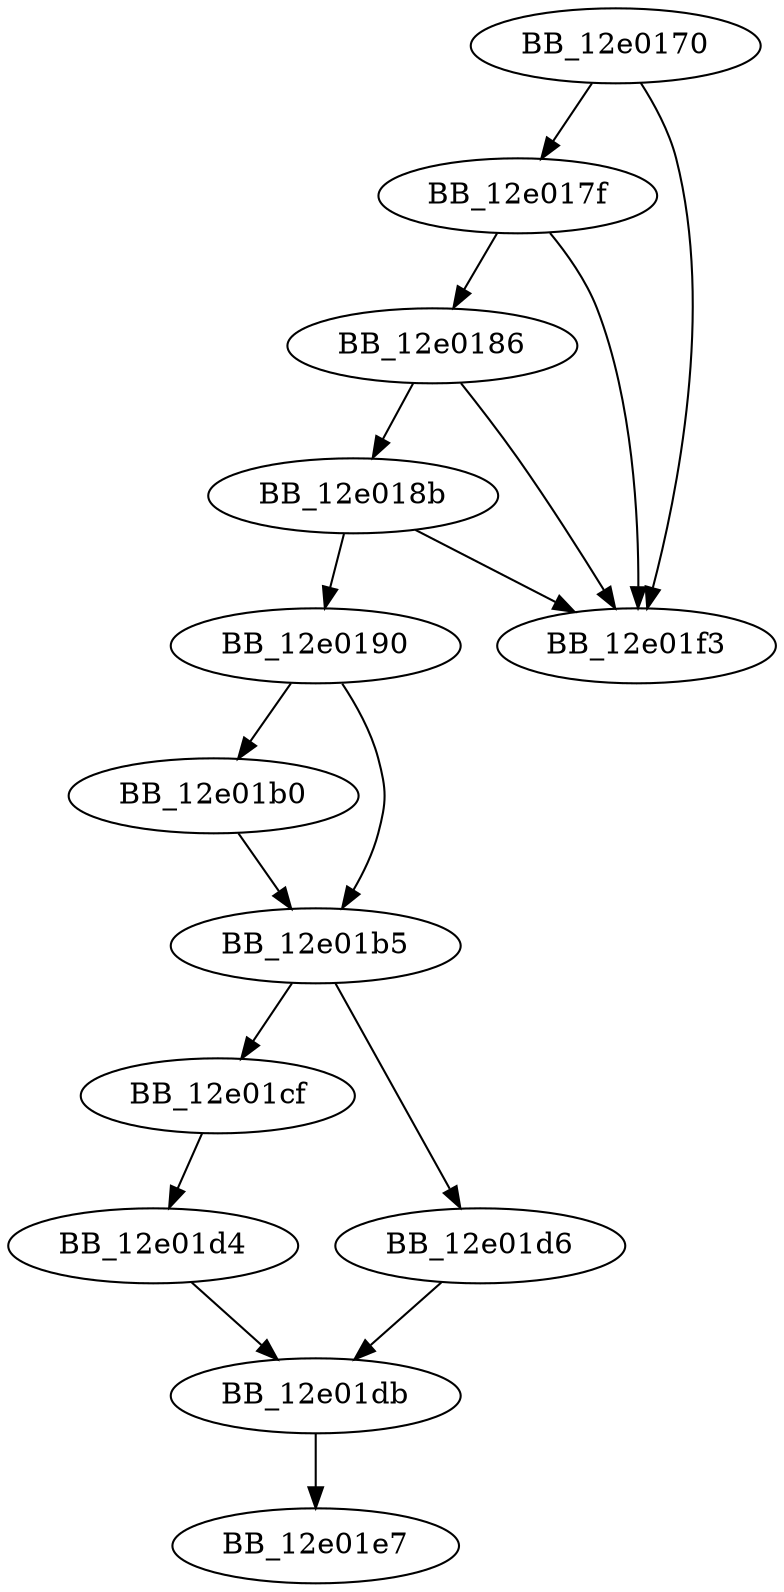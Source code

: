 DiGraph sub_12E0170{
BB_12e0170->BB_12e017f
BB_12e0170->BB_12e01f3
BB_12e017f->BB_12e0186
BB_12e017f->BB_12e01f3
BB_12e0186->BB_12e018b
BB_12e0186->BB_12e01f3
BB_12e018b->BB_12e0190
BB_12e018b->BB_12e01f3
BB_12e0190->BB_12e01b0
BB_12e0190->BB_12e01b5
BB_12e01b0->BB_12e01b5
BB_12e01b5->BB_12e01cf
BB_12e01b5->BB_12e01d6
BB_12e01cf->BB_12e01d4
BB_12e01d4->BB_12e01db
BB_12e01d6->BB_12e01db
BB_12e01db->BB_12e01e7
}
